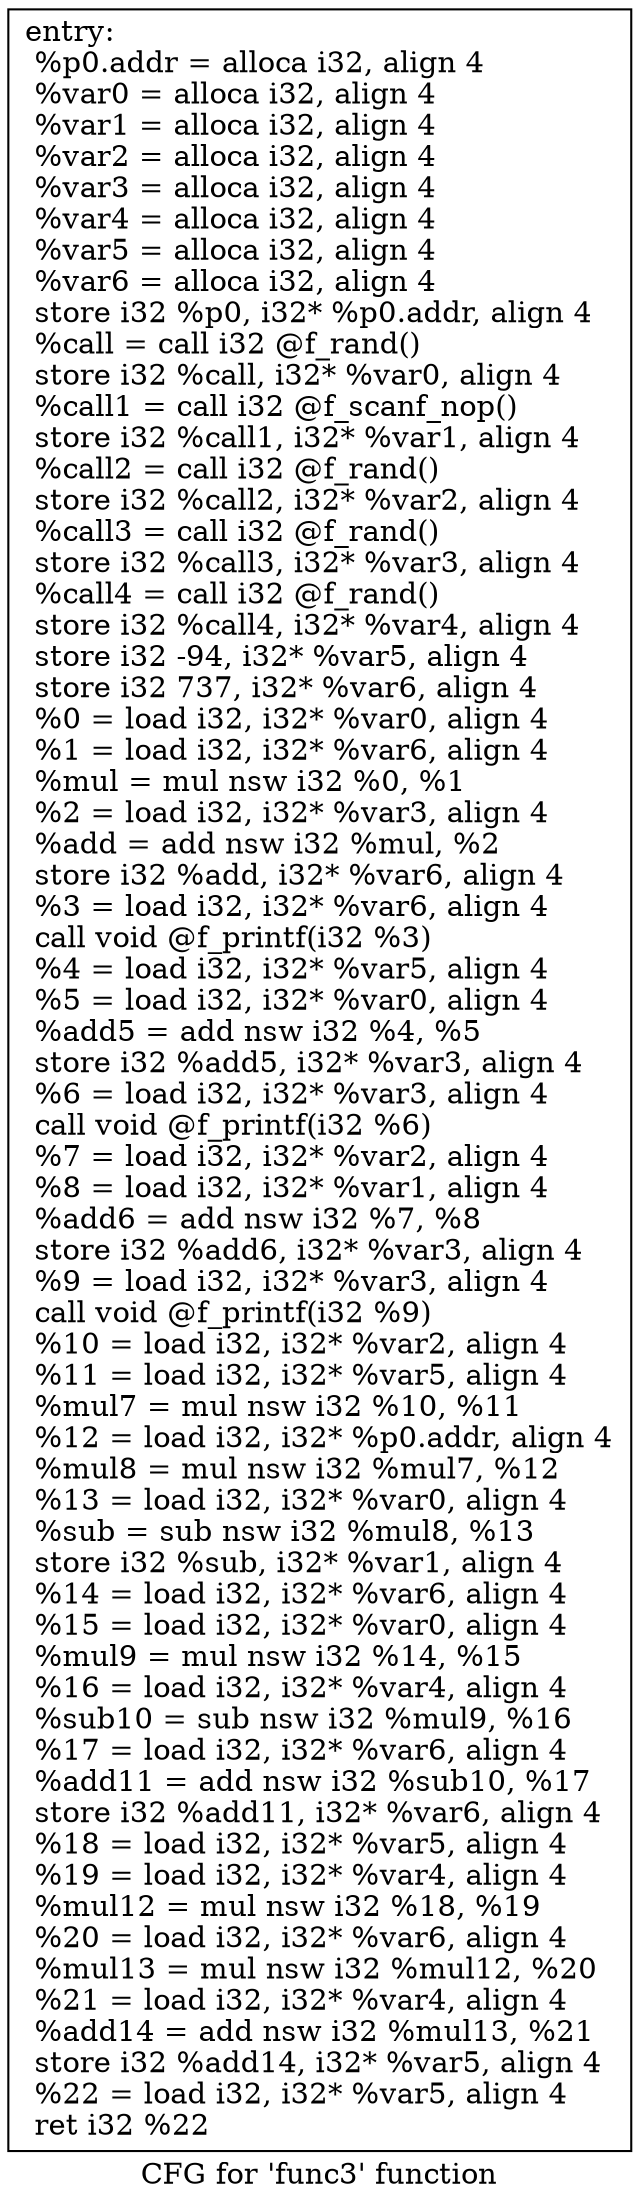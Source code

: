 digraph "CFG for 'func3' function" {
	label="CFG for 'func3' function";

	Node0x558941a690b0 [shape=record,label="{entry:\l  %p0.addr = alloca i32, align 4\l  %var0 = alloca i32, align 4\l  %var1 = alloca i32, align 4\l  %var2 = alloca i32, align 4\l  %var3 = alloca i32, align 4\l  %var4 = alloca i32, align 4\l  %var5 = alloca i32, align 4\l  %var6 = alloca i32, align 4\l  store i32 %p0, i32* %p0.addr, align 4\l  %call = call i32 @f_rand()\l  store i32 %call, i32* %var0, align 4\l  %call1 = call i32 @f_scanf_nop()\l  store i32 %call1, i32* %var1, align 4\l  %call2 = call i32 @f_rand()\l  store i32 %call2, i32* %var2, align 4\l  %call3 = call i32 @f_rand()\l  store i32 %call3, i32* %var3, align 4\l  %call4 = call i32 @f_rand()\l  store i32 %call4, i32* %var4, align 4\l  store i32 -94, i32* %var5, align 4\l  store i32 737, i32* %var6, align 4\l  %0 = load i32, i32* %var0, align 4\l  %1 = load i32, i32* %var6, align 4\l  %mul = mul nsw i32 %0, %1\l  %2 = load i32, i32* %var3, align 4\l  %add = add nsw i32 %mul, %2\l  store i32 %add, i32* %var6, align 4\l  %3 = load i32, i32* %var6, align 4\l  call void @f_printf(i32 %3)\l  %4 = load i32, i32* %var5, align 4\l  %5 = load i32, i32* %var0, align 4\l  %add5 = add nsw i32 %4, %5\l  store i32 %add5, i32* %var3, align 4\l  %6 = load i32, i32* %var3, align 4\l  call void @f_printf(i32 %6)\l  %7 = load i32, i32* %var2, align 4\l  %8 = load i32, i32* %var1, align 4\l  %add6 = add nsw i32 %7, %8\l  store i32 %add6, i32* %var3, align 4\l  %9 = load i32, i32* %var3, align 4\l  call void @f_printf(i32 %9)\l  %10 = load i32, i32* %var2, align 4\l  %11 = load i32, i32* %var5, align 4\l  %mul7 = mul nsw i32 %10, %11\l  %12 = load i32, i32* %p0.addr, align 4\l  %mul8 = mul nsw i32 %mul7, %12\l  %13 = load i32, i32* %var0, align 4\l  %sub = sub nsw i32 %mul8, %13\l  store i32 %sub, i32* %var1, align 4\l  %14 = load i32, i32* %var6, align 4\l  %15 = load i32, i32* %var0, align 4\l  %mul9 = mul nsw i32 %14, %15\l  %16 = load i32, i32* %var4, align 4\l  %sub10 = sub nsw i32 %mul9, %16\l  %17 = load i32, i32* %var6, align 4\l  %add11 = add nsw i32 %sub10, %17\l  store i32 %add11, i32* %var6, align 4\l  %18 = load i32, i32* %var5, align 4\l  %19 = load i32, i32* %var4, align 4\l  %mul12 = mul nsw i32 %18, %19\l  %20 = load i32, i32* %var6, align 4\l  %mul13 = mul nsw i32 %mul12, %20\l  %21 = load i32, i32* %var4, align 4\l  %add14 = add nsw i32 %mul13, %21\l  store i32 %add14, i32* %var5, align 4\l  %22 = load i32, i32* %var5, align 4\l  ret i32 %22\l}"];
}
